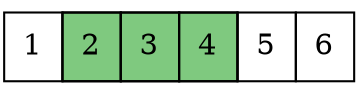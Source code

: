 graph title {
    node[shape=plaintext fixedsize=true colorscheme=accent8 ];
    nodesep=0;
    c[style=invis];
    a[
        label=< <TABLE CELLBORDER="1" BORDER="0" CELLSPACING="0" CELLPADDING="8">
            <tr>
                <td >1</td>
                <td BGCOLOR="1">2</td>
                <td BGCOLOR="1">3</td>
                <td BGCOLOR="1">4</td>
                <td >5</td>
                <td >6</td>
            </tr>
        </TABLE> >
    ]
    d[style=invis];
}
